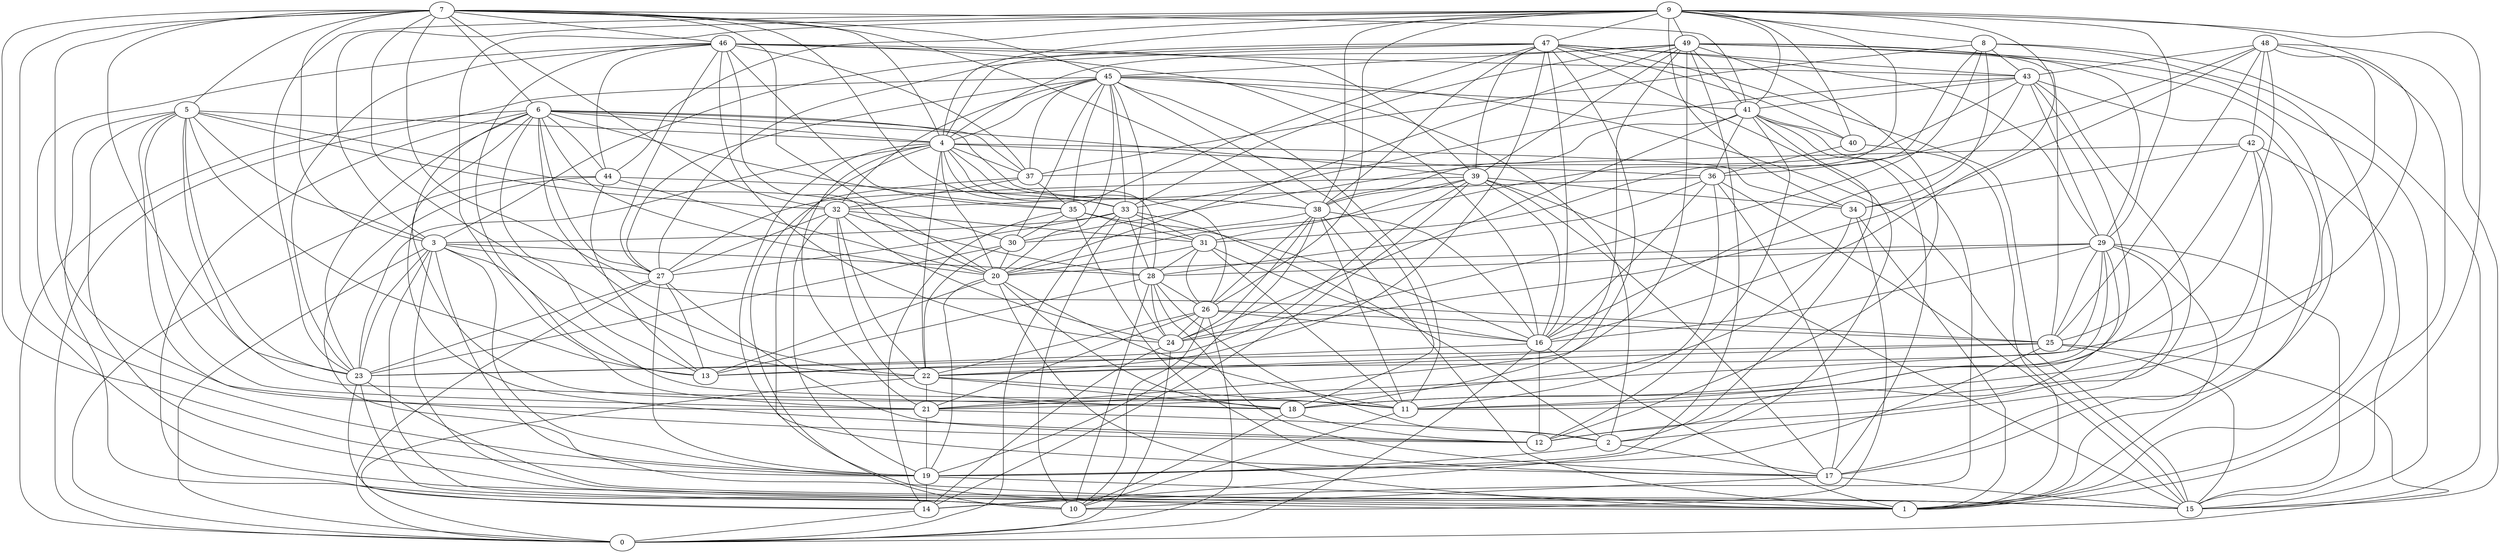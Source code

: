 digraph GG_graph {

subgraph G_graph {
edge [color = black]
"31" -> "11" [dir = none]
"31" -> "26" [dir = none]
"37" -> "10" [dir = none]
"37" -> "35" [dir = none]
"29" -> "1" [dir = none]
"29" -> "25" [dir = none]
"29" -> "2" [dir = none]
"29" -> "16" [dir = none]
"29" -> "12" [dir = none]
"11" -> "10" [dir = none]
"39" -> "23" [dir = none]
"39" -> "15" [dir = none]
"39" -> "31" [dir = none]
"48" -> "25" [dir = none]
"48" -> "36" [dir = none]
"48" -> "15" [dir = none]
"48" -> "42" [dir = none]
"43" -> "29" [dir = none]
"43" -> "12" [dir = none]
"43" -> "30" [dir = none]
"43" -> "33" [dir = none]
"18" -> "12" [dir = none]
"18" -> "10" [dir = none]
"5" -> "30" [dir = none]
"5" -> "15" [dir = none]
"5" -> "18" [dir = none]
"5" -> "13" [dir = none]
"5" -> "32" [dir = none]
"22" -> "11" [dir = none]
"38" -> "11" [dir = none]
"46" -> "44" [dir = none]
"46" -> "24" [dir = none]
"46" -> "23" [dir = none]
"46" -> "20" [dir = none]
"46" -> "27" [dir = none]
"46" -> "19" [dir = none]
"4" -> "28" [dir = none]
"4" -> "17" [dir = none]
"4" -> "20" [dir = none]
"4" -> "23" [dir = none]
"4" -> "22" [dir = none]
"4" -> "38" [dir = none]
"20" -> "18" [dir = none]
"20" -> "1" [dir = none]
"20" -> "11" [dir = none]
"28" -> "24" [dir = none]
"28" -> "10" [dir = none]
"41" -> "2" [dir = none]
"41" -> "14" [dir = none]
"41" -> "40" [dir = none]
"41" -> "12" [dir = none]
"41" -> "36" [dir = none]
"49" -> "12" [dir = none]
"49" -> "45" [dir = none]
"49" -> "22" [dir = none]
"49" -> "15" [dir = none]
"49" -> "29" [dir = none]
"49" -> "39" [dir = none]
"42" -> "34" [dir = none]
"42" -> "37" [dir = none]
"42" -> "25" [dir = none]
"42" -> "15" [dir = none]
"42" -> "17" [dir = none]
"7" -> "22" [dir = none]
"7" -> "38" [dir = none]
"7" -> "25" [dir = none]
"7" -> "6" [dir = none]
"7" -> "32" [dir = none]
"7" -> "3" [dir = none]
"7" -> "41" [dir = none]
"7" -> "45" [dir = none]
"32" -> "28" [dir = none]
"32" -> "27" [dir = none]
"26" -> "10" [dir = none]
"26" -> "25" [dir = none]
"26" -> "21" [dir = none]
"26" -> "24" [dir = none]
"34" -> "10" [dir = none]
"34" -> "21" [dir = none]
"30" -> "23" [dir = none]
"30" -> "20" [dir = none]
"6" -> "35" [dir = none]
"6" -> "0" [dir = none]
"6" -> "44" [dir = none]
"6" -> "4" [dir = none]
"6" -> "37" [dir = none]
"6" -> "39" [dir = none]
"3" -> "19" [dir = none]
"3" -> "28" [dir = none]
"3" -> "27" [dir = none]
"3" -> "23" [dir = none]
"3" -> "1" [dir = none]
"3" -> "0" [dir = none]
"3" -> "15" [dir = none]
"45" -> "2" [dir = none]
"45" -> "41" [dir = none]
"45" -> "15" [dir = none]
"45" -> "27" [dir = none]
"45" -> "37" [dir = none]
"21" -> "2" [dir = none]
"23" -> "14" [dir = none]
"23" -> "15" [dir = none]
"23" -> "10" [dir = none]
"2" -> "17" [dir = none]
"25" -> "23" [dir = none]
"44" -> "0" [dir = none]
"44" -> "33" [dir = none]
"40" -> "36" [dir = none]
"33" -> "10" [dir = none]
"33" -> "0" [dir = none]
"33" -> "28" [dir = none]
"33" -> "27" [dir = none]
"9" -> "21" [dir = none]
"9" -> "41" [dir = none]
"9" -> "8" [dir = none]
"9" -> "44" [dir = none]
"9" -> "1" [dir = none]
"9" -> "47" [dir = none]
"9" -> "4" [dir = none]
"9" -> "40" [dir = none]
"9" -> "20" [dir = none]
"36" -> "28" [dir = none]
"16" -> "13" [dir = none]
"16" -> "12" [dir = none]
"47" -> "43" [dir = none]
"47" -> "4" [dir = none]
"47" -> "18" [dir = none]
"47" -> "29" [dir = none]
"47" -> "22" [dir = none]
"47" -> "14" [dir = none]
"47" -> "40" [dir = none]
"47" -> "35" [dir = none]
"47" -> "27" [dir = none]
"27" -> "13" [dir = none]
"27" -> "0" [dir = none]
"27" -> "19" [dir = none]
"27" -> "12" [dir = none]
"35" -> "16" [dir = none]
"35" -> "14" [dir = none]
"35" -> "31" [dir = none]
"8" -> "34" [dir = none]
"8" -> "15" [dir = none]
"8" -> "43" [dir = none]
"24" -> "14" [dir = none]
"24" -> "0" [dir = none]
"19" -> "1" [dir = none]
"19" -> "14" [dir = none]
"46" -> "43" [dir = none]
"9" -> "49" [dir = none]
"17" -> "10" [dir = none]
"34" -> "1" [dir = none]
"49" -> "41" [dir = none]
"49" -> "1" [dir = none]
"31" -> "20" [dir = none]
"46" -> "11" [dir = none]
"26" -> "0" [dir = none]
"4" -> "1" [dir = none]
"9" -> "3" [dir = none]
"28" -> "17" [dir = none]
"49" -> "33" [dir = none]
"6" -> "12" [dir = none]
"25" -> "0" [dir = none]
"7" -> "20" [dir = none]
"25" -> "22" [dir = none]
"7" -> "23" [dir = none]
"20" -> "13" [dir = none]
"4" -> "34" [dir = none]
"48" -> "24" [dir = none]
"32" -> "19" [dir = none]
"29" -> "18" [dir = none]
"28" -> "26" [dir = none]
"5" -> "3" [dir = none]
"7" -> "4" [dir = none]
"41" -> "17" [dir = none]
"39" -> "16" [dir = none]
"8" -> "37" [dir = none]
"38" -> "30" [dir = none]
"7" -> "19" [dir = none]
"27" -> "23" [dir = none]
"48" -> "1" [dir = none]
"4" -> "26" [dir = none]
"6" -> "23" [dir = none]
"26" -> "22" [dir = none]
"26" -> "16" [dir = none]
"33" -> "31" [dir = none]
"45" -> "20" [dir = none]
"45" -> "0" [dir = none]
"33" -> "2" [dir = none]
"47" -> "15" [dir = none]
"49" -> "21" [dir = none]
"47" -> "38" [dir = none]
"43" -> "11" [dir = none]
"40" -> "1" [dir = none]
"31" -> "16" [dir = none]
"45" -> "24" [dir = none]
"4" -> "21" [dir = none]
"45" -> "4" [dir = none]
"5" -> "12" [dir = none]
"2" -> "19" [dir = none]
"25" -> "19" [dir = none]
"6" -> "22" [dir = none]
"42" -> "11" [dir = none]
"21" -> "19" [dir = none]
"32" -> "22" [dir = none]
"47" -> "16" [dir = none]
"5" -> "4" [dir = none]
"6" -> "13" [dir = none]
"9" -> "29" [dir = none]
"49" -> "4" [dir = none]
"44" -> "20" [dir = none]
"36" -> "32" [dir = none]
"48" -> "11" [dir = none]
"39" -> "34" [dir = none]
"7" -> "33" [dir = none]
"5" -> "10" [dir = none]
"49" -> "19" [dir = none]
"25" -> "15" [dir = none]
"49" -> "20" [dir = none]
"22" -> "18" [dir = none]
"48" -> "43" [dir = none]
"5" -> "21" [dir = none]
"38" -> "26" [dir = none]
"43" -> "16" [dir = none]
"45" -> "11" [dir = none]
"32" -> "31" [dir = none]
"46" -> "16" [dir = none]
"38" -> "19" [dir = none]
"9" -> "13" [dir = none]
"28" -> "13" [dir = none]
"46" -> "39" [dir = none]
"7" -> "5" [dir = none]
"39" -> "17" [dir = none]
"33" -> "3" [dir = none]
"45" -> "30" [dir = none]
"7" -> "21" [dir = none]
"16" -> "1" [dir = none]
"45" -> "33" [dir = none]
"36" -> "11" [dir = none]
"4" -> "36" [dir = none]
"36" -> "16" [dir = none]
"38" -> "1" [dir = none]
"32" -> "18" [dir = none]
"22" -> "21" [dir = none]
"41" -> "24" [dir = none]
"44" -> "13" [dir = none]
"6" -> "20" [dir = none]
"45" -> "35" [dir = none]
"22" -> "0" [dir = none]
"35" -> "30" [dir = none]
"43" -> "41" [dir = none]
"30" -> "22" [dir = none]
"29" -> "20" [dir = none]
"9" -> "23" [dir = none]
"5" -> "23" [dir = none]
"6" -> "14" [dir = none]
"3" -> "10" [dir = none]
"37" -> "32" [dir = none]
"35" -> "17" [dir = none]
"43" -> "17" [dir = none]
"4" -> "37" [dir = none]
"8" -> "24" [dir = none]
"45" -> "18" [dir = none]
"44" -> "19" [dir = none]
"31" -> "28" [dir = none]
"14" -> "0" [dir = none]
"47" -> "3" [dir = none]
"38" -> "24" [dir = none]
"20" -> "19" [dir = none]
"46" -> "35" [dir = none]
"8" -> "1" [dir = none]
"29" -> "28" [dir = none]
"48" -> "18" [dir = none]
"9" -> "34" [dir = none]
"17" -> "15" [dir = none]
"3" -> "13" [dir = none]
"9" -> "16" [dir = none]
"28" -> "2" [dir = none]
"6" -> "38" [dir = none]
"16" -> "0" [dir = none]
"38" -> "16" [dir = none]
"36" -> "15" [dir = none]
"6" -> "27" [dir = none]
"39" -> "27" [dir = none]
"7" -> "46" [dir = none]
"7" -> "1" [dir = none]
"39" -> "14" [dir = none]
"39" -> "38" [dir = none]
"29" -> "15" [dir = none]
"9" -> "26" [dir = none]
"6" -> "11" [dir = none]
"45" -> "32" [dir = none]
"47" -> "39" [dir = none]
"9" -> "38" [dir = none]
"46" -> "37" [dir = none]
"8" -> "31" [dir = none]
"49" -> "25" [dir = none]
"29" -> "21" [dir = none]
"32" -> "24" [dir = none]
"36" -> "17" [dir = none]
"41" -> "38" [dir = none]
}

}

